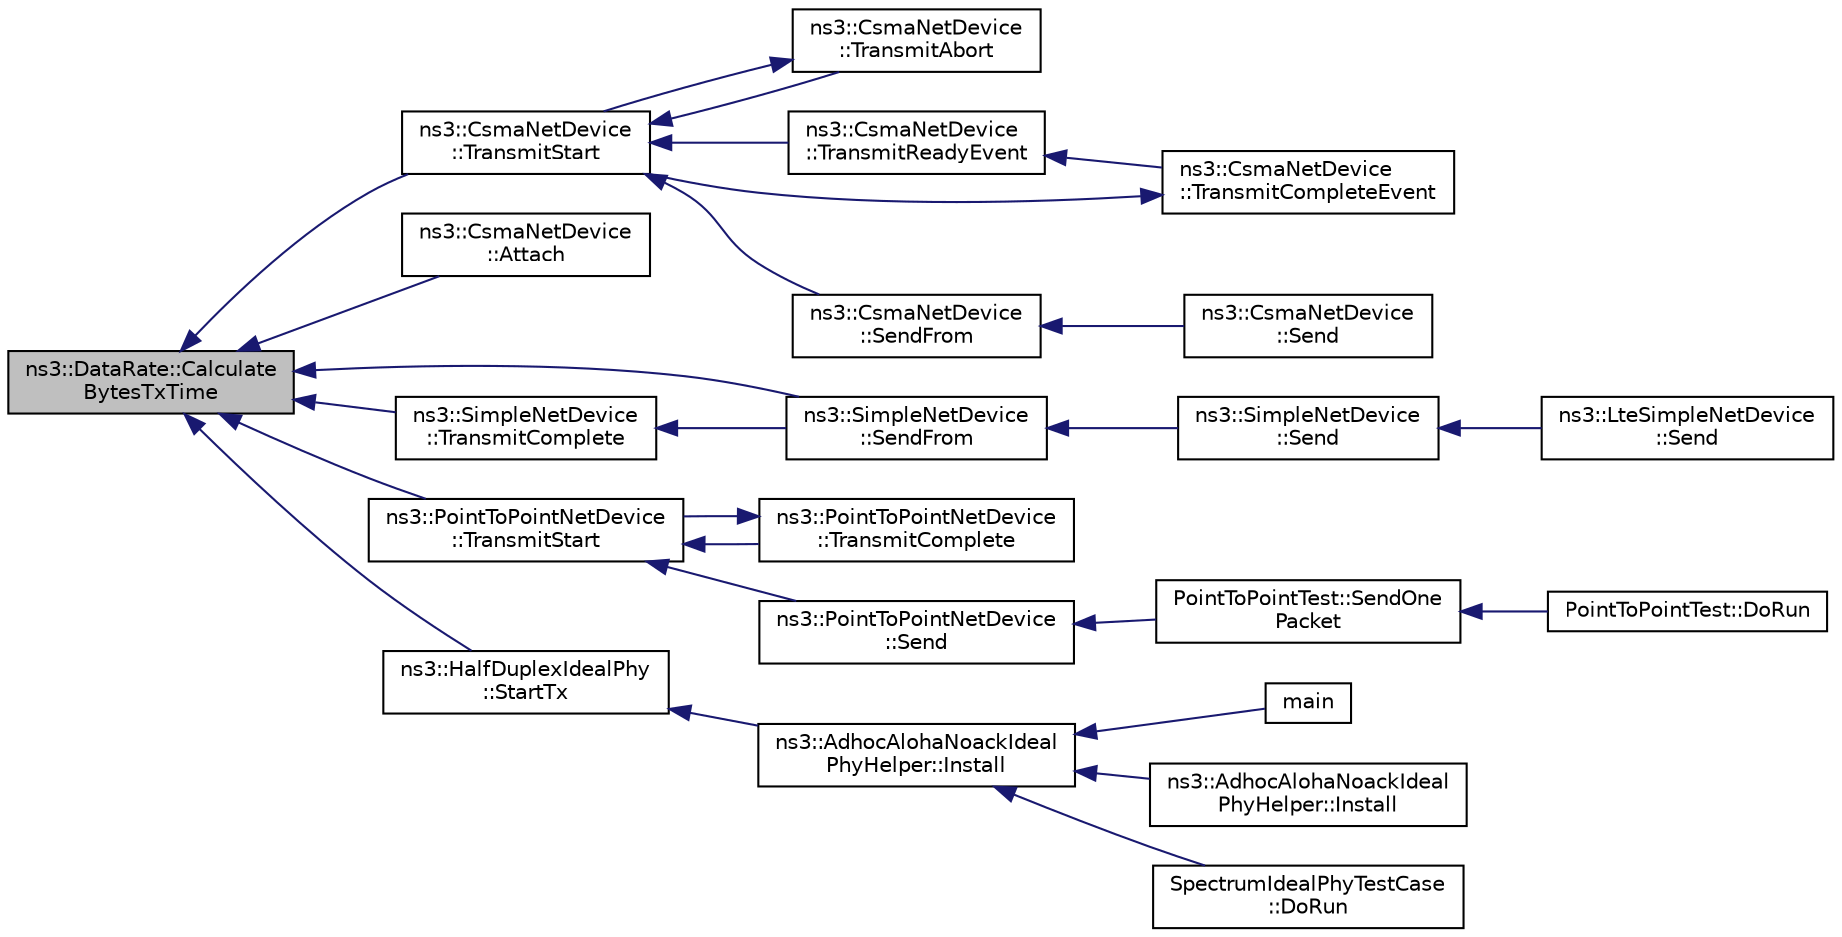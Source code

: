 digraph "ns3::DataRate::CalculateBytesTxTime"
{
  edge [fontname="Helvetica",fontsize="10",labelfontname="Helvetica",labelfontsize="10"];
  node [fontname="Helvetica",fontsize="10",shape=record];
  rankdir="LR";
  Node1 [label="ns3::DataRate::Calculate\lBytesTxTime",height=0.2,width=0.4,color="black", fillcolor="grey75", style="filled", fontcolor="black"];
  Node1 -> Node2 [dir="back",color="midnightblue",fontsize="10",style="solid"];
  Node2 [label="ns3::CsmaNetDevice\l::TransmitStart",height=0.2,width=0.4,color="black", fillcolor="white", style="filled",URL="$d4/df2/classns3_1_1CsmaNetDevice.html#a4120db41aa1f41a5e1d59220b306f1e8"];
  Node2 -> Node3 [dir="back",color="midnightblue",fontsize="10",style="solid"];
  Node3 [label="ns3::CsmaNetDevice\l::TransmitAbort",height=0.2,width=0.4,color="black", fillcolor="white", style="filled",URL="$d4/df2/classns3_1_1CsmaNetDevice.html#ac6b19bd1a3d2f257a56c3bf8e026ad88"];
  Node3 -> Node2 [dir="back",color="midnightblue",fontsize="10",style="solid"];
  Node2 -> Node4 [dir="back",color="midnightblue",fontsize="10",style="solid"];
  Node4 [label="ns3::CsmaNetDevice\l::TransmitReadyEvent",height=0.2,width=0.4,color="black", fillcolor="white", style="filled",URL="$d4/df2/classns3_1_1CsmaNetDevice.html#a2cb06577684f06daca6c24b4ef4e8910"];
  Node4 -> Node5 [dir="back",color="midnightblue",fontsize="10",style="solid"];
  Node5 [label="ns3::CsmaNetDevice\l::TransmitCompleteEvent",height=0.2,width=0.4,color="black", fillcolor="white", style="filled",URL="$d4/df2/classns3_1_1CsmaNetDevice.html#a3f908850087739df8d27e1a7207261aa"];
  Node5 -> Node2 [dir="back",color="midnightblue",fontsize="10",style="solid"];
  Node2 -> Node6 [dir="back",color="midnightblue",fontsize="10",style="solid"];
  Node6 [label="ns3::CsmaNetDevice\l::SendFrom",height=0.2,width=0.4,color="black", fillcolor="white", style="filled",URL="$d4/df2/classns3_1_1CsmaNetDevice.html#ad7cb5da0e3fb59bd1670c8fa0af4b775"];
  Node6 -> Node7 [dir="back",color="midnightblue",fontsize="10",style="solid"];
  Node7 [label="ns3::CsmaNetDevice\l::Send",height=0.2,width=0.4,color="black", fillcolor="white", style="filled",URL="$d4/df2/classns3_1_1CsmaNetDevice.html#a6d3d0c60f8a2d60fbe006248bb6b119d"];
  Node1 -> Node8 [dir="back",color="midnightblue",fontsize="10",style="solid"];
  Node8 [label="ns3::CsmaNetDevice\l::Attach",height=0.2,width=0.4,color="black", fillcolor="white", style="filled",URL="$d4/df2/classns3_1_1CsmaNetDevice.html#a5e24813945deeace8e8abe4ede602278"];
  Node1 -> Node9 [dir="back",color="midnightblue",fontsize="10",style="solid"];
  Node9 [label="ns3::SimpleNetDevice\l::SendFrom",height=0.2,width=0.4,color="black", fillcolor="white", style="filled",URL="$d2/d8f/classns3_1_1SimpleNetDevice.html#a82e090821f8f289e4f226153b6443b57"];
  Node9 -> Node10 [dir="back",color="midnightblue",fontsize="10",style="solid"];
  Node10 [label="ns3::SimpleNetDevice\l::Send",height=0.2,width=0.4,color="black", fillcolor="white", style="filled",URL="$d2/d8f/classns3_1_1SimpleNetDevice.html#a06e3ace212b01f6c1fd6ea7ec50ea805"];
  Node10 -> Node11 [dir="back",color="midnightblue",fontsize="10",style="solid"];
  Node11 [label="ns3::LteSimpleNetDevice\l::Send",height=0.2,width=0.4,color="black", fillcolor="white", style="filled",URL="$d8/d9d/classns3_1_1LteSimpleNetDevice.html#a457313c324927ada27a18bf6ead9082c"];
  Node1 -> Node12 [dir="back",color="midnightblue",fontsize="10",style="solid"];
  Node12 [label="ns3::SimpleNetDevice\l::TransmitComplete",height=0.2,width=0.4,color="black", fillcolor="white", style="filled",URL="$d2/d8f/classns3_1_1SimpleNetDevice.html#aa889ff3b3b3d94d9784f4984309bca4c"];
  Node12 -> Node9 [dir="back",color="midnightblue",fontsize="10",style="solid"];
  Node1 -> Node13 [dir="back",color="midnightblue",fontsize="10",style="solid"];
  Node13 [label="ns3::PointToPointNetDevice\l::TransmitStart",height=0.2,width=0.4,color="black", fillcolor="white", style="filled",URL="$db/d2f/classns3_1_1PointToPointNetDevice.html#a1ad9539543bb82303ce7ad8bcafe66e3"];
  Node13 -> Node14 [dir="back",color="midnightblue",fontsize="10",style="solid"];
  Node14 [label="ns3::PointToPointNetDevice\l::TransmitComplete",height=0.2,width=0.4,color="black", fillcolor="white", style="filled",URL="$db/d2f/classns3_1_1PointToPointNetDevice.html#a86dc2c399ab676de4c0dfbd08366e7e2"];
  Node14 -> Node13 [dir="back",color="midnightblue",fontsize="10",style="solid"];
  Node13 -> Node15 [dir="back",color="midnightblue",fontsize="10",style="solid"];
  Node15 [label="ns3::PointToPointNetDevice\l::Send",height=0.2,width=0.4,color="black", fillcolor="white", style="filled",URL="$db/d2f/classns3_1_1PointToPointNetDevice.html#ad084e76d4a07b0818f1de9d188aa447e"];
  Node15 -> Node16 [dir="back",color="midnightblue",fontsize="10",style="solid"];
  Node16 [label="PointToPointTest::SendOne\lPacket",height=0.2,width=0.4,color="black", fillcolor="white", style="filled",URL="$d3/da7/classPointToPointTest.html#a62dc99f3a74b830a62d00355801636e9",tooltip="Send one packet to the device specified. "];
  Node16 -> Node17 [dir="back",color="midnightblue",fontsize="10",style="solid"];
  Node17 [label="PointToPointTest::DoRun",height=0.2,width=0.4,color="black", fillcolor="white", style="filled",URL="$d3/da7/classPointToPointTest.html#afd738a4b03ad89822e12e898cc1b09df",tooltip="Run the test. "];
  Node1 -> Node18 [dir="back",color="midnightblue",fontsize="10",style="solid"];
  Node18 [label="ns3::HalfDuplexIdealPhy\l::StartTx",height=0.2,width=0.4,color="black", fillcolor="white", style="filled",URL="$d9/d5b/classns3_1_1HalfDuplexIdealPhy.html#ae5cc5d9c4faab8c4119c7f9a5a631cca"];
  Node18 -> Node19 [dir="back",color="midnightblue",fontsize="10",style="solid"];
  Node19 [label="ns3::AdhocAlohaNoackIdeal\lPhyHelper::Install",height=0.2,width=0.4,color="black", fillcolor="white", style="filled",URL="$d6/d7d/classns3_1_1AdhocAlohaNoackIdealPhyHelper.html#a0b9cb9d602fd1027f7f39a776e745abe"];
  Node19 -> Node20 [dir="back",color="midnightblue",fontsize="10",style="solid"];
  Node20 [label="main",height=0.2,width=0.4,color="black", fillcolor="white", style="filled",URL="$dc/dea/adhoc-aloha-ideal-phy-matrix-propagation-loss-model_8cc.html#a3c04138a5bfe5d72780bb7e82a18e627"];
  Node19 -> Node21 [dir="back",color="midnightblue",fontsize="10",style="solid"];
  Node21 [label="ns3::AdhocAlohaNoackIdeal\lPhyHelper::Install",height=0.2,width=0.4,color="black", fillcolor="white", style="filled",URL="$d6/d7d/classns3_1_1AdhocAlohaNoackIdealPhyHelper.html#a0bf28aa54025637e841b720674e3d370"];
  Node19 -> Node22 [dir="back",color="midnightblue",fontsize="10",style="solid"];
  Node22 [label="SpectrumIdealPhyTestCase\l::DoRun",height=0.2,width=0.4,color="black", fillcolor="white", style="filled",URL="$d1/dcc/classSpectrumIdealPhyTestCase.html#a25d1032a0b2d93dc10302aeae4b8338b",tooltip="Implementation to actually run this TestCase. "];
}
